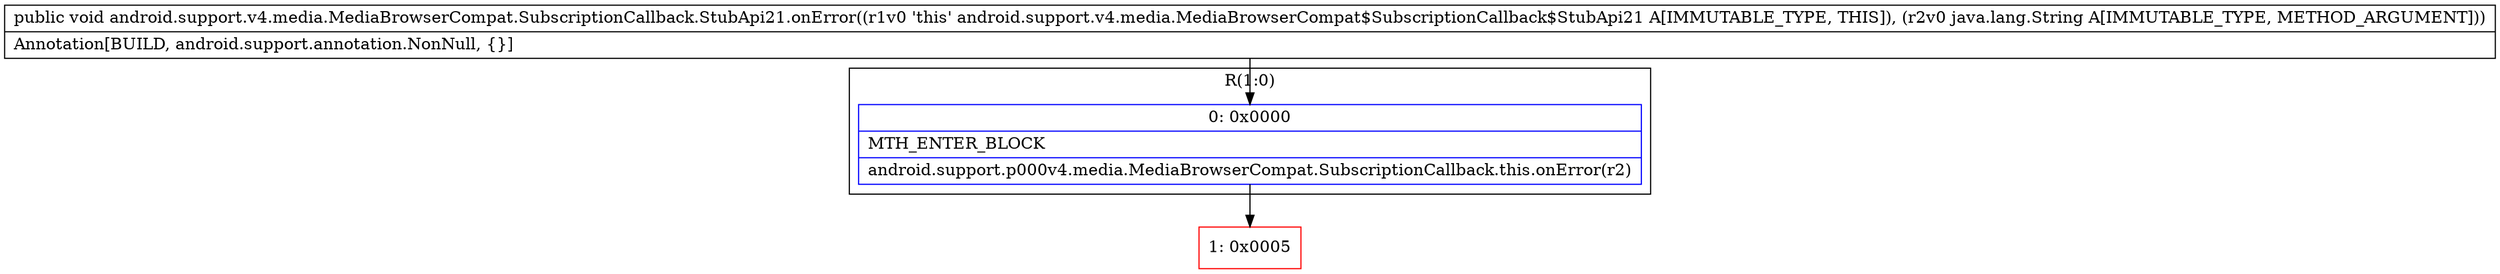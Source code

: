 digraph "CFG forandroid.support.v4.media.MediaBrowserCompat.SubscriptionCallback.StubApi21.onError(Ljava\/lang\/String;)V" {
subgraph cluster_Region_278749492 {
label = "R(1:0)";
node [shape=record,color=blue];
Node_0 [shape=record,label="{0\:\ 0x0000|MTH_ENTER_BLOCK\l|android.support.p000v4.media.MediaBrowserCompat.SubscriptionCallback.this.onError(r2)\l}"];
}
Node_1 [shape=record,color=red,label="{1\:\ 0x0005}"];
MethodNode[shape=record,label="{public void android.support.v4.media.MediaBrowserCompat.SubscriptionCallback.StubApi21.onError((r1v0 'this' android.support.v4.media.MediaBrowserCompat$SubscriptionCallback$StubApi21 A[IMMUTABLE_TYPE, THIS]), (r2v0 java.lang.String A[IMMUTABLE_TYPE, METHOD_ARGUMENT]))  | Annotation[BUILD, android.support.annotation.NonNull, \{\}]\l}"];
MethodNode -> Node_0;
Node_0 -> Node_1;
}

